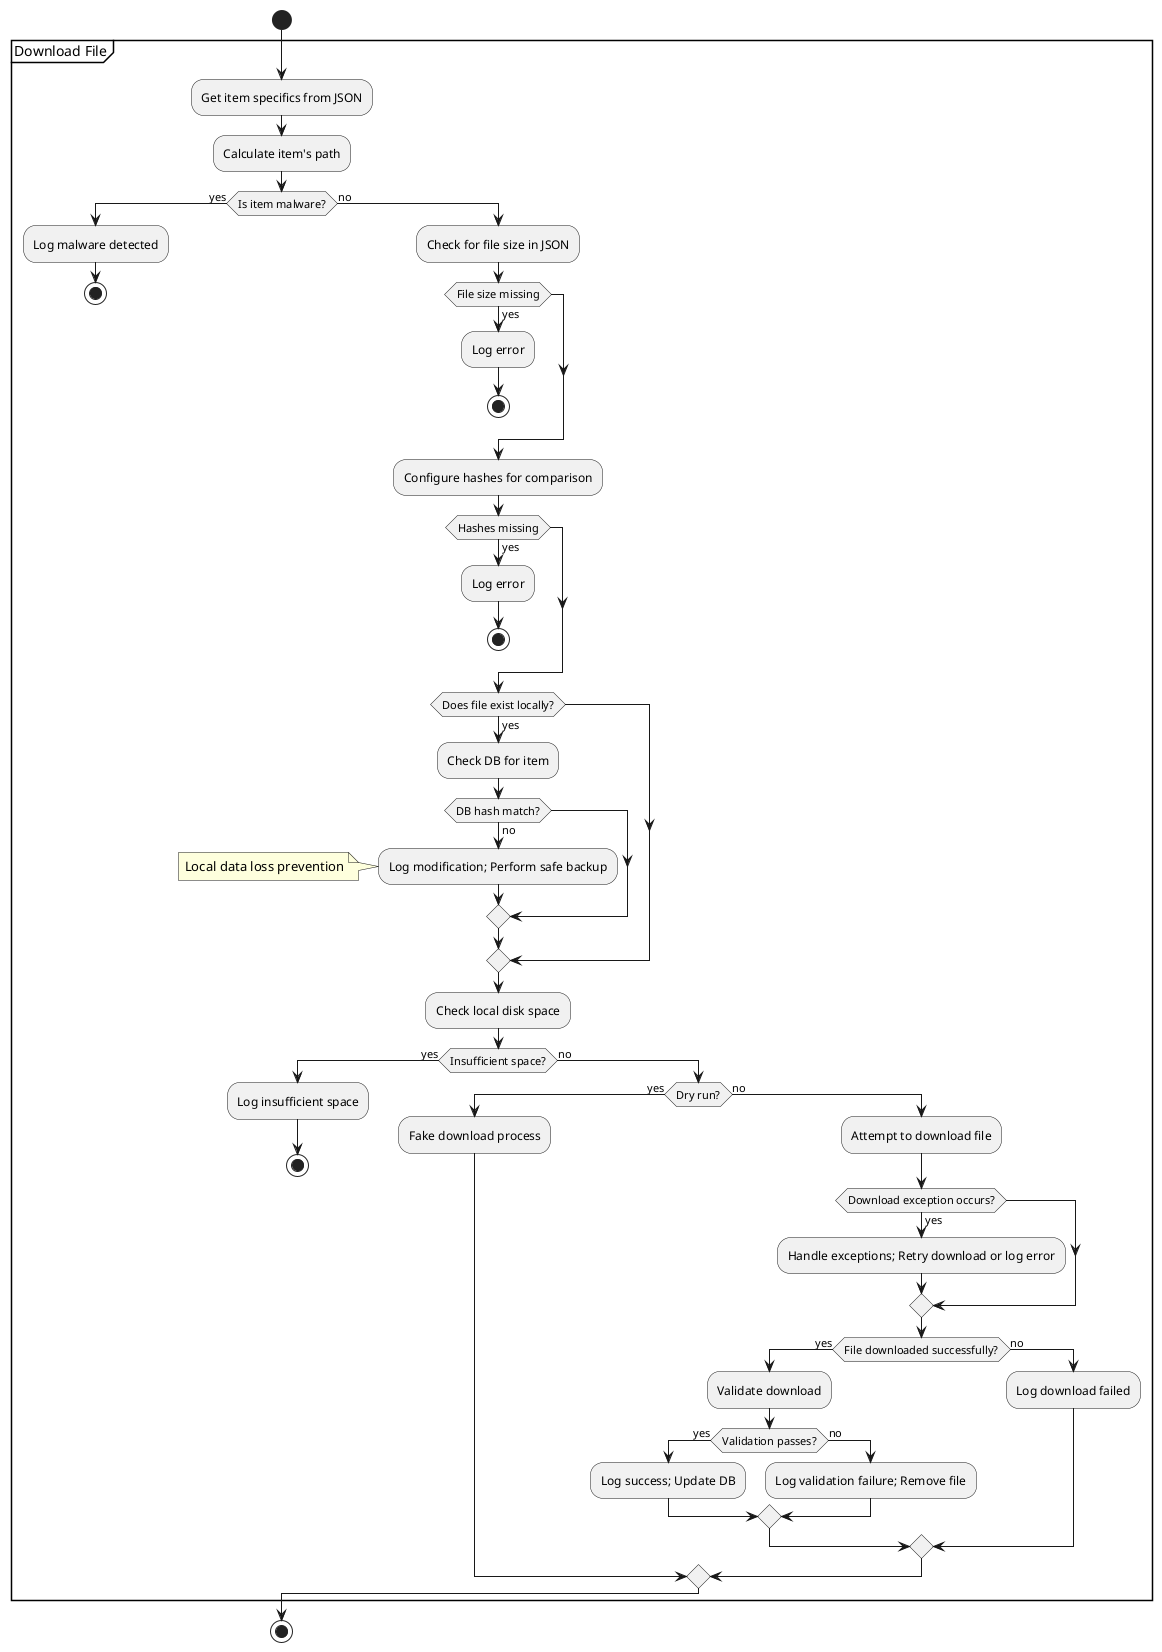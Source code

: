 @startuml
start

partition "Download File" {

  :Get item specifics from JSON;
  :Calculate item's path;
  
  if (Is item malware?) then (yes)
      :Log malware detected;
      stop
  else (no)
      :Check for file size in JSON;
      if (File size missing) then (yes)
          :Log error;
          stop
      endif
      
      :Configure hashes for comparison;
      if (Hashes missing) then (yes)
          :Log error;
          stop
      endif
      
      if (Does file exist locally?) then (yes)
          :Check DB for item;
          if (DB hash match?) then (no)
              :Log modification; Perform safe backup;
              note left: Local data loss prevention
          endif
      endif
      
      :Check local disk space;
      if (Insufficient space?) then (yes)
          :Log insufficient space;
          stop
      else (no)
          if (Dry run?) then (yes)
              :Fake download process;
          else (no)
              :Attempt to download file;
              if (Download exception occurs?) then (yes)
                  :Handle exceptions; Retry download or log error;
              endif
              
              if (File downloaded successfully?) then (yes)
                  :Validate download;
                  if (Validation passes?) then (yes)
                      :Log success; Update DB;
                  else (no)
                      :Log validation failure; Remove file;
                  endif
              else (no)
                  :Log download failed;
              endif
          endif
      endif
  endif

}

stop
@enduml
